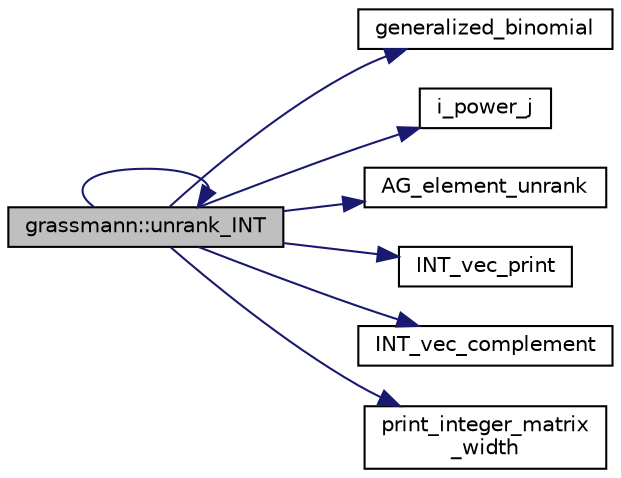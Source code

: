 digraph "grassmann::unrank_INT"
{
  edge [fontname="Helvetica",fontsize="10",labelfontname="Helvetica",labelfontsize="10"];
  node [fontname="Helvetica",fontsize="10",shape=record];
  rankdir="LR";
  Node1600 [label="grassmann::unrank_INT",height=0.2,width=0.4,color="black", fillcolor="grey75", style="filled", fontcolor="black"];
  Node1600 -> Node1601 [color="midnightblue",fontsize="10",style="solid",fontname="Helvetica"];
  Node1601 [label="generalized_binomial",height=0.2,width=0.4,color="black", fillcolor="white", style="filled",URL="$d2/d7c/combinatorics_8_c.html#a24762dc22e45175d18ec1ec1d2556ae8"];
  Node1600 -> Node1602 [color="midnightblue",fontsize="10",style="solid",fontname="Helvetica"];
  Node1602 [label="i_power_j",height=0.2,width=0.4,color="black", fillcolor="white", style="filled",URL="$de/dc5/algebra__and__number__theory_8h.html#a39b321523e8957d701618bb5cac542b5"];
  Node1600 -> Node1603 [color="midnightblue",fontsize="10",style="solid",fontname="Helvetica"];
  Node1603 [label="AG_element_unrank",height=0.2,width=0.4,color="black", fillcolor="white", style="filled",URL="$d4/d67/geometry_8h.html#a4a33b86c87b2879b97cfa1327abe2885"];
  Node1600 -> Node1604 [color="midnightblue",fontsize="10",style="solid",fontname="Helvetica"];
  Node1604 [label="INT_vec_print",height=0.2,width=0.4,color="black", fillcolor="white", style="filled",URL="$df/dbf/sajeeb_8_c.html#a79a5901af0b47dd0d694109543c027fe"];
  Node1600 -> Node1600 [color="midnightblue",fontsize="10",style="solid",fontname="Helvetica"];
  Node1600 -> Node1605 [color="midnightblue",fontsize="10",style="solid",fontname="Helvetica"];
  Node1605 [label="INT_vec_complement",height=0.2,width=0.4,color="black", fillcolor="white", style="filled",URL="$d5/db4/io__and__os_8h.html#a2a0a724647575fcd3090c763985eb81a"];
  Node1600 -> Node1606 [color="midnightblue",fontsize="10",style="solid",fontname="Helvetica"];
  Node1606 [label="print_integer_matrix\l_width",height=0.2,width=0.4,color="black", fillcolor="white", style="filled",URL="$d5/db4/io__and__os_8h.html#aa78f3e73fc2179251bd15adbcc31573f"];
}
